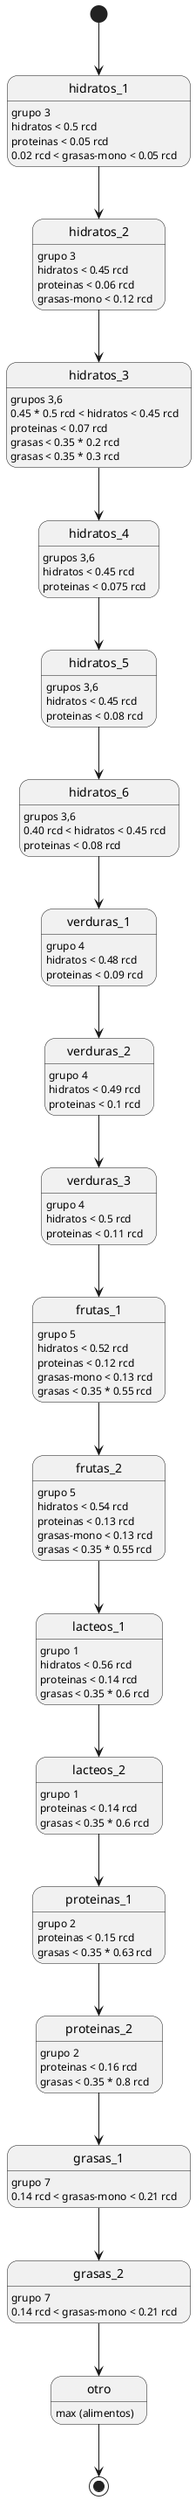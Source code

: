 @startuml
[*] --> hidratos_1
hidratos_1:grupo 3
hidratos_1: hidratos < 0.5 rcd
hidratos_1: proteinas < 0.05 rcd
hidratos_1: 0.02 rcd < grasas-mono < 0.05 rcd

hidratos_1 --> hidratos_2
hidratos_2: grupo 3
hidratos_2: hidratos < 0.45 rcd
hidratos_2: proteinas < 0.06 rcd
hidratos_2: grasas-mono < 0.12 rcd

hidratos_2 --> hidratos_3
hidratos_3: grupos 3,6
hidratos_3: 0.45 * 0.5 rcd < hidratos < 0.45 rcd
hidratos_3: proteinas < 0.07 rcd
hidratos_3: grasas < 0.35 * 0.2 rcd

hidratos_3 --> hidratos_4
hidratos_4: grupos 3,6
hidratos_4: hidratos < 0.45 rcd
hidratos_4: proteinas < 0.075 rcd

hidratos_4 --> hidratos_5
hidratos_5: grupos 3,6
hidratos_5: hidratos < 0.45 rcd
hidratos_5: proteinas < 0.08 rcd

hidratos_5 --> hidratos_6
hidratos_6: grupos 3,6
hidratos_6: 0.40 rcd < hidratos < 0.45 rcd
hidratos_6: proteinas < 0.08 rcd
hidratos_3: grasas < 0.35 * 0.3 rcd

hidratos_6 --> verduras_1
verduras_1: grupo 4
verduras_1: hidratos < 0.48 rcd
verduras_1: proteinas < 0.09 rcd

verduras_1 --> verduras_2
verduras_2: grupo 4
verduras_2: hidratos < 0.49 rcd
verduras_2: proteinas < 0.1 rcd

verduras_2 --> verduras_3
verduras_3: grupo 4
verduras_3: hidratos < 0.5 rcd
verduras_3: proteinas < 0.11 rcd

verduras_3 --> frutas_1
frutas_1: grupo 5
frutas_1: hidratos < 0.52 rcd
frutas_1: proteinas < 0.12 rcd
frutas_1: grasas-mono < 0.13 rcd
frutas_1: grasas < 0.35 * 0.55 rcd

frutas_1 --> frutas_2
frutas_2: grupo 5
frutas_2: hidratos < 0.54 rcd
frutas_2: proteinas < 0.13 rcd
frutas_2: grasas-mono < 0.13 rcd
frutas_2: grasas < 0.35 * 0.55 rcd

frutas_2 --> lacteos_1
lacteos_1: grupo 1
lacteos_1: hidratos < 0.56 rcd
lacteos_1: proteinas < 0.14 rcd
lacteos_1: grasas < 0.35 * 0.6 rcd

lacteos_1 --> lacteos_2
lacteos_2: grupo 1
lacteos_2: proteinas < 0.14 rcd
lacteos_2: grasas < 0.35 * 0.6 rcd

lacteos_2 --> proteinas_1
proteinas_1: grupo 2
proteinas_1: proteinas < 0.15 rcd
proteinas_1: grasas < 0.35 * 0.63 rcd

proteinas_1 --> proteinas_2
proteinas_2: grupo 2
proteinas_2: proteinas < 0.16 rcd
proteinas_2: grasas < 0.35 * 0.8 rcd

proteinas_2 --> grasas_1
grasas_1: grupo 7
grasas_1: 0.14 rcd < grasas-mono < 0.21 rcd

grasas_1 --> grasas_2
grasas_2: grupo 7
grasas_2: 0.14 rcd < grasas-mono < 0.21 rcd

grasas_2 --> otro
otro: max (alimentos)

otro --> [*]
@end
